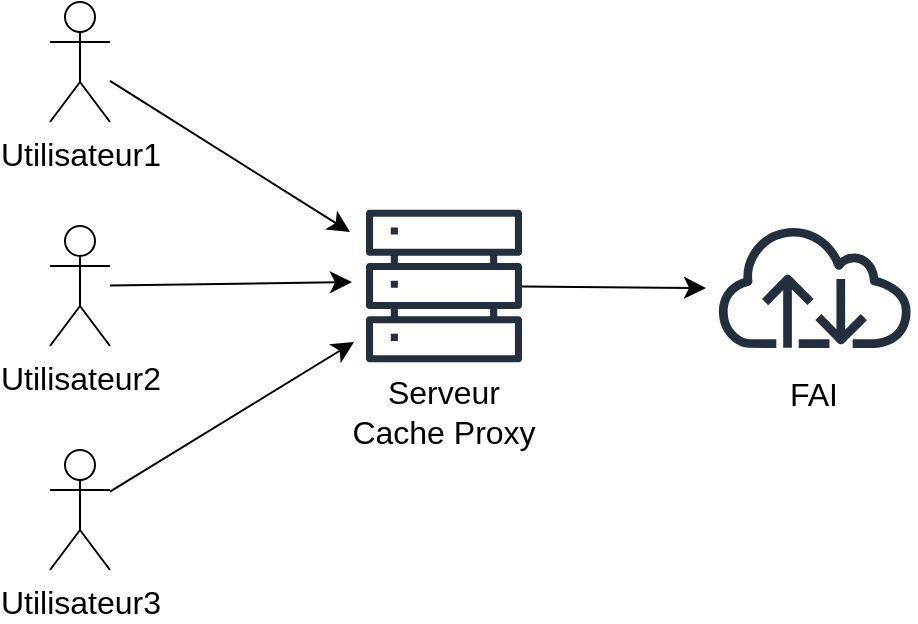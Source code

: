 <mxfile version="22.1.5" type="device">
  <diagram name="Page-1" id="9_mFq0civm15Da1i-6T6">
    <mxGraphModel dx="881" dy="930" grid="0" gridSize="10" guides="1" tooltips="1" connect="1" arrows="1" fold="1" page="0" pageScale="1" pageWidth="827" pageHeight="1169" math="0" shadow="0">
      <root>
        <mxCell id="0" />
        <mxCell id="1" parent="0" />
        <mxCell id="t6TPrYgb71FmuXRUEV4Q-4" value="" style="edgeStyle=none;curved=1;rounded=0;orthogonalLoop=1;jettySize=auto;html=1;fontSize=12;startSize=8;endSize=8;" edge="1" parent="1" source="t6TPrYgb71FmuXRUEV4Q-1">
          <mxGeometry relative="1" as="geometry">
            <mxPoint x="159" y="107" as="targetPoint" />
          </mxGeometry>
        </mxCell>
        <mxCell id="t6TPrYgb71FmuXRUEV4Q-1" value="Utilisateur1" style="shape=umlActor;verticalLabelPosition=bottom;verticalAlign=top;html=1;outlineConnect=0;fontSize=16;" vertex="1" parent="1">
          <mxGeometry x="9" y="-8" width="30" height="60" as="geometry" />
        </mxCell>
        <mxCell id="t6TPrYgb71FmuXRUEV4Q-7" style="edgeStyle=none;curved=1;rounded=0;orthogonalLoop=1;jettySize=auto;html=1;fontSize=12;startSize=8;endSize=8;" edge="1" parent="1" source="t6TPrYgb71FmuXRUEV4Q-2">
          <mxGeometry relative="1" as="geometry">
            <mxPoint x="160" y="132" as="targetPoint" />
          </mxGeometry>
        </mxCell>
        <mxCell id="t6TPrYgb71FmuXRUEV4Q-2" value="Utilisateur2" style="shape=umlActor;verticalLabelPosition=bottom;verticalAlign=top;html=1;outlineConnect=0;fontSize=16;" vertex="1" parent="1">
          <mxGeometry x="9" y="104" width="30" height="60" as="geometry" />
        </mxCell>
        <mxCell id="t6TPrYgb71FmuXRUEV4Q-8" style="edgeStyle=none;curved=1;rounded=0;orthogonalLoop=1;jettySize=auto;html=1;fontSize=12;startSize=8;endSize=8;" edge="1" parent="1" source="t6TPrYgb71FmuXRUEV4Q-3">
          <mxGeometry relative="1" as="geometry">
            <mxPoint x="161" y="162" as="targetPoint" />
          </mxGeometry>
        </mxCell>
        <mxCell id="t6TPrYgb71FmuXRUEV4Q-3" value="Utilisateur3" style="shape=umlActor;verticalLabelPosition=bottom;verticalAlign=top;html=1;outlineConnect=0;fontSize=16;" vertex="1" parent="1">
          <mxGeometry x="9" y="216" width="30" height="60" as="geometry" />
        </mxCell>
        <mxCell id="t6TPrYgb71FmuXRUEV4Q-13" style="edgeStyle=none;curved=1;rounded=0;orthogonalLoop=1;jettySize=auto;html=1;fontSize=12;startSize=8;endSize=8;" edge="1" parent="1" source="t6TPrYgb71FmuXRUEV4Q-5">
          <mxGeometry relative="1" as="geometry">
            <mxPoint x="337" y="135" as="targetPoint" />
          </mxGeometry>
        </mxCell>
        <mxCell id="t6TPrYgb71FmuXRUEV4Q-5" value="" style="sketch=0;outlineConnect=0;fontColor=#232F3E;gradientColor=none;fillColor=#232F3D;strokeColor=none;dashed=0;verticalLabelPosition=bottom;verticalAlign=top;align=center;html=1;fontSize=12;fontStyle=0;aspect=fixed;pointerEvents=1;shape=mxgraph.aws4.servers;" vertex="1" parent="1">
          <mxGeometry x="167" y="95" width="78" height="78" as="geometry" />
        </mxCell>
        <mxCell id="t6TPrYgb71FmuXRUEV4Q-6" value="&lt;div&gt;Serveur&lt;/div&gt;&lt;div&gt;Cache Proxy&lt;br&gt;&lt;/div&gt;" style="text;html=1;strokeColor=none;fillColor=none;align=center;verticalAlign=middle;whiteSpace=wrap;rounded=0;fontSize=16;" vertex="1" parent="1">
          <mxGeometry x="148" y="182" width="116" height="30" as="geometry" />
        </mxCell>
        <mxCell id="t6TPrYgb71FmuXRUEV4Q-10" value="" style="sketch=0;outlineConnect=0;fontColor=#232F3E;gradientColor=none;fillColor=#232F3D;strokeColor=none;dashed=0;verticalLabelPosition=bottom;verticalAlign=top;align=center;html=1;fontSize=12;fontStyle=0;aspect=fixed;pointerEvents=1;shape=mxgraph.aws4.internet;" vertex="1" parent="1">
          <mxGeometry x="341" y="103" width="100.75" height="62" as="geometry" />
        </mxCell>
        <mxCell id="t6TPrYgb71FmuXRUEV4Q-12" value="FAI" style="text;html=1;strokeColor=none;fillColor=none;align=center;verticalAlign=middle;whiteSpace=wrap;rounded=0;fontSize=16;" vertex="1" parent="1">
          <mxGeometry x="361.37" y="173" width="60" height="30" as="geometry" />
        </mxCell>
      </root>
    </mxGraphModel>
  </diagram>
</mxfile>
